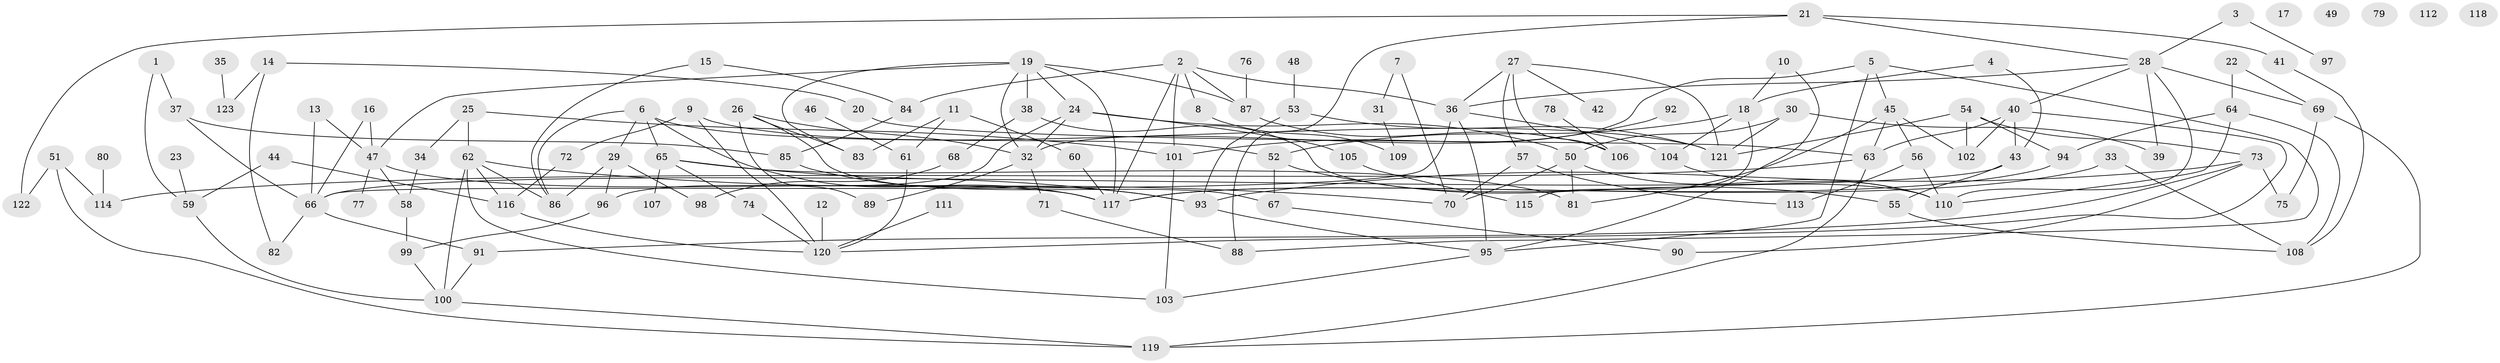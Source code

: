 // coarse degree distribution, {2: 0.20481927710843373, 8: 0.024096385542168676, 7: 0.04819277108433735, 5: 0.08433734939759036, 6: 0.08433734939759036, 3: 0.2289156626506024, 0: 0.060240963855421686, 10: 0.012048192771084338, 4: 0.13253012048192772, 1: 0.0963855421686747, 9: 0.024096385542168676}
// Generated by graph-tools (version 1.1) at 2025/23/03/03/25 07:23:25]
// undirected, 123 vertices, 188 edges
graph export_dot {
graph [start="1"]
  node [color=gray90,style=filled];
  1;
  2;
  3;
  4;
  5;
  6;
  7;
  8;
  9;
  10;
  11;
  12;
  13;
  14;
  15;
  16;
  17;
  18;
  19;
  20;
  21;
  22;
  23;
  24;
  25;
  26;
  27;
  28;
  29;
  30;
  31;
  32;
  33;
  34;
  35;
  36;
  37;
  38;
  39;
  40;
  41;
  42;
  43;
  44;
  45;
  46;
  47;
  48;
  49;
  50;
  51;
  52;
  53;
  54;
  55;
  56;
  57;
  58;
  59;
  60;
  61;
  62;
  63;
  64;
  65;
  66;
  67;
  68;
  69;
  70;
  71;
  72;
  73;
  74;
  75;
  76;
  77;
  78;
  79;
  80;
  81;
  82;
  83;
  84;
  85;
  86;
  87;
  88;
  89;
  90;
  91;
  92;
  93;
  94;
  95;
  96;
  97;
  98;
  99;
  100;
  101;
  102;
  103;
  104;
  105;
  106;
  107;
  108;
  109;
  110;
  111;
  112;
  113;
  114;
  115;
  116;
  117;
  118;
  119;
  120;
  121;
  122;
  123;
  1 -- 37;
  1 -- 59;
  2 -- 8;
  2 -- 36;
  2 -- 84;
  2 -- 87;
  2 -- 101;
  2 -- 117;
  3 -- 28;
  3 -- 97;
  4 -- 18;
  4 -- 43;
  5 -- 32;
  5 -- 45;
  5 -- 88;
  5 -- 95;
  6 -- 29;
  6 -- 52;
  6 -- 65;
  6 -- 86;
  6 -- 117;
  7 -- 31;
  7 -- 70;
  8 -- 109;
  9 -- 72;
  9 -- 120;
  9 -- 121;
  10 -- 18;
  10 -- 95;
  11 -- 60;
  11 -- 61;
  11 -- 83;
  12 -- 120;
  13 -- 47;
  13 -- 66;
  14 -- 20;
  14 -- 82;
  14 -- 123;
  15 -- 84;
  15 -- 86;
  16 -- 47;
  16 -- 66;
  18 -- 52;
  18 -- 104;
  18 -- 115;
  19 -- 24;
  19 -- 32;
  19 -- 38;
  19 -- 47;
  19 -- 83;
  19 -- 87;
  19 -- 117;
  20 -- 63;
  21 -- 28;
  21 -- 41;
  21 -- 88;
  21 -- 122;
  22 -- 64;
  22 -- 69;
  23 -- 59;
  24 -- 32;
  24 -- 50;
  24 -- 96;
  24 -- 105;
  25 -- 34;
  25 -- 62;
  25 -- 101;
  26 -- 32;
  26 -- 67;
  26 -- 83;
  26 -- 89;
  27 -- 36;
  27 -- 42;
  27 -- 57;
  27 -- 106;
  27 -- 121;
  28 -- 36;
  28 -- 39;
  28 -- 40;
  28 -- 69;
  28 -- 110;
  29 -- 86;
  29 -- 96;
  29 -- 98;
  30 -- 39;
  30 -- 50;
  30 -- 121;
  31 -- 109;
  32 -- 71;
  32 -- 89;
  33 -- 108;
  33 -- 117;
  34 -- 58;
  35 -- 123;
  36 -- 66;
  36 -- 95;
  36 -- 104;
  37 -- 66;
  37 -- 85;
  38 -- 68;
  38 -- 110;
  40 -- 43;
  40 -- 63;
  40 -- 102;
  40 -- 120;
  41 -- 108;
  43 -- 55;
  43 -- 66;
  44 -- 59;
  44 -- 116;
  45 -- 56;
  45 -- 63;
  45 -- 81;
  45 -- 102;
  46 -- 61;
  47 -- 58;
  47 -- 77;
  47 -- 117;
  48 -- 53;
  50 -- 70;
  50 -- 81;
  50 -- 110;
  51 -- 114;
  51 -- 119;
  51 -- 122;
  52 -- 55;
  52 -- 67;
  53 -- 93;
  53 -- 121;
  54 -- 73;
  54 -- 94;
  54 -- 102;
  54 -- 121;
  55 -- 108;
  56 -- 110;
  56 -- 113;
  57 -- 70;
  57 -- 113;
  58 -- 99;
  59 -- 100;
  60 -- 117;
  61 -- 120;
  62 -- 70;
  62 -- 86;
  62 -- 100;
  62 -- 103;
  62 -- 116;
  63 -- 114;
  63 -- 119;
  64 -- 94;
  64 -- 108;
  64 -- 110;
  65 -- 74;
  65 -- 81;
  65 -- 93;
  65 -- 107;
  66 -- 82;
  66 -- 91;
  67 -- 90;
  68 -- 98;
  69 -- 75;
  69 -- 119;
  71 -- 88;
  72 -- 116;
  73 -- 75;
  73 -- 90;
  73 -- 91;
  73 -- 93;
  74 -- 120;
  76 -- 87;
  78 -- 106;
  80 -- 114;
  84 -- 85;
  85 -- 93;
  87 -- 106;
  91 -- 100;
  92 -- 101;
  93 -- 95;
  94 -- 117;
  95 -- 103;
  96 -- 99;
  99 -- 100;
  100 -- 119;
  101 -- 103;
  104 -- 110;
  105 -- 115;
  111 -- 120;
  116 -- 120;
}
